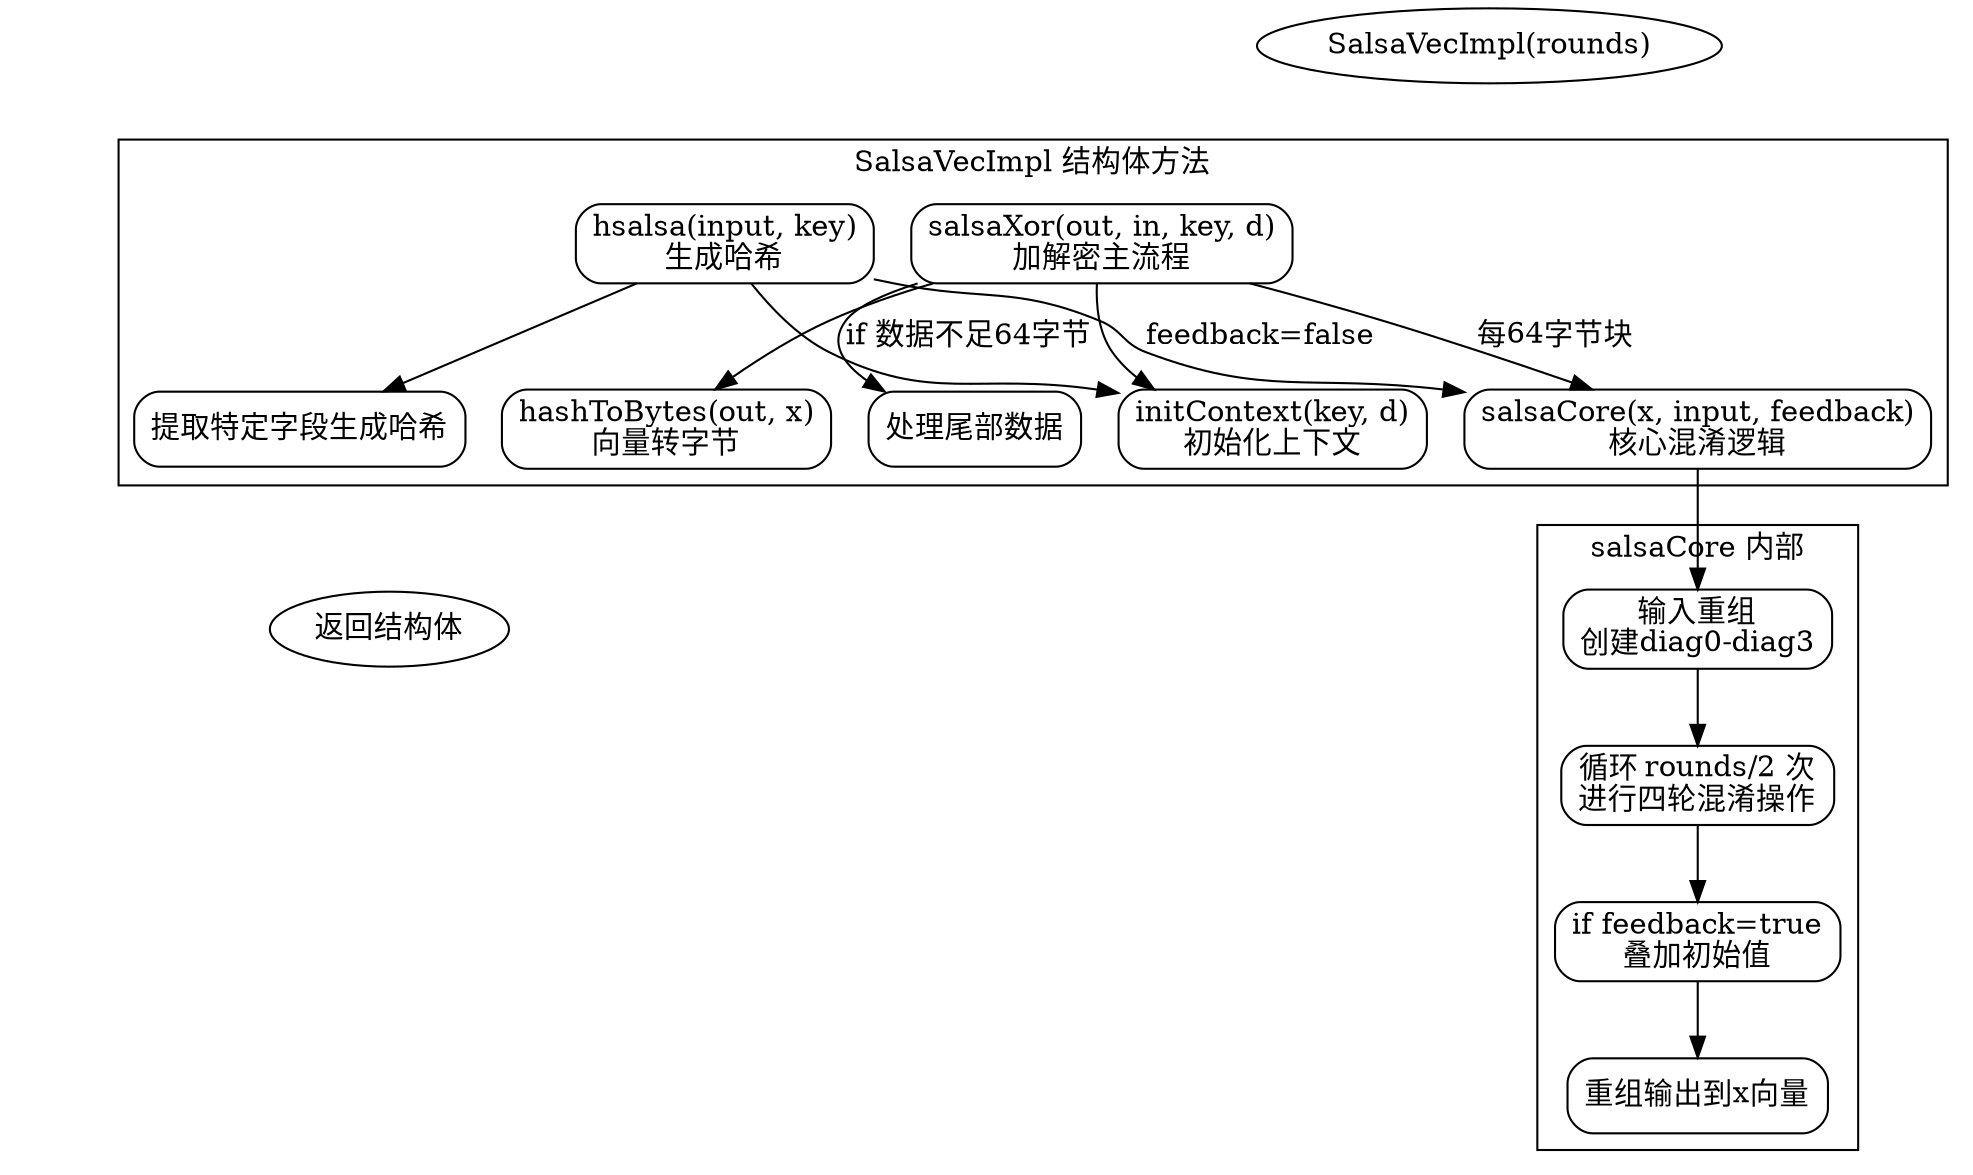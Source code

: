 
digraph Salsa20Flow {
    node [shape=rectangle, style=rounded];

    // 入口节点
    start [label="SalsaVecImpl(rounds)", shape=ellipse];
    end [label="返回结构体", shape=ellipse];

    // 子函数定义
    subgraph cluster_main {
        label="SalsaVecImpl 结构体方法";
        initContext [label="initContext(key, d)\n初始化上下文"];
        salsaCore [label="salsaCore(x, input, feedback)\n核心混淆逻辑"];
        hashToBytes [label="hashToBytes(out, x)\n向量转字节"];
        salsaXor [label="salsaXor(out, in, key, d)\n加解密主流程"];
        hsalsa [label="hsalsa(input, key)\n生成哈希"];

        // 内部调用关系
        salsaXor -> initContext;
        salsaXor -> salsaCore [label="每64字节块"];
        salsaXor -> hashToBytes;
        salsaXor -> "处理尾部数据" [label="if 数据不足64字节"];

        hsalsa -> initContext;
        hsalsa -> salsaCore [label="feedback=false"];
        hsalsa -> "提取特定字段生成哈希";
    }

    // 控制流
    start -> initContext [style=invis];
    start -> salsaCore [style=invis];
    start -> salsaXor [style=invis];
    start -> hsalsa [style=invis];

    // salsaCore 内部流程
    subgraph cluster_core {
        label="salsaCore 内部";
        core_start [label="输入重组\n创建diag0-diag3"];
        rounds_loop [label="循环 rounds/2 次\n进行四轮混淆操作"];
        feedback_check [label="if feedback=true\n叠加初始值"];
        shuffle_output [label="重组输出到x向量"];

        core_start -> rounds_loop;
        rounds_loop -> feedback_check;
        feedback_check -> shuffle_output;
    }

    salsaCore -> core_start [ltail=salsaCore];

    // 连接出口
    initContext -> end [style=invis];
    salsaCore -> end [style=invis];
    salsaXor -> end [style=invis];
    hsalsa -> end [style=invis];
}
